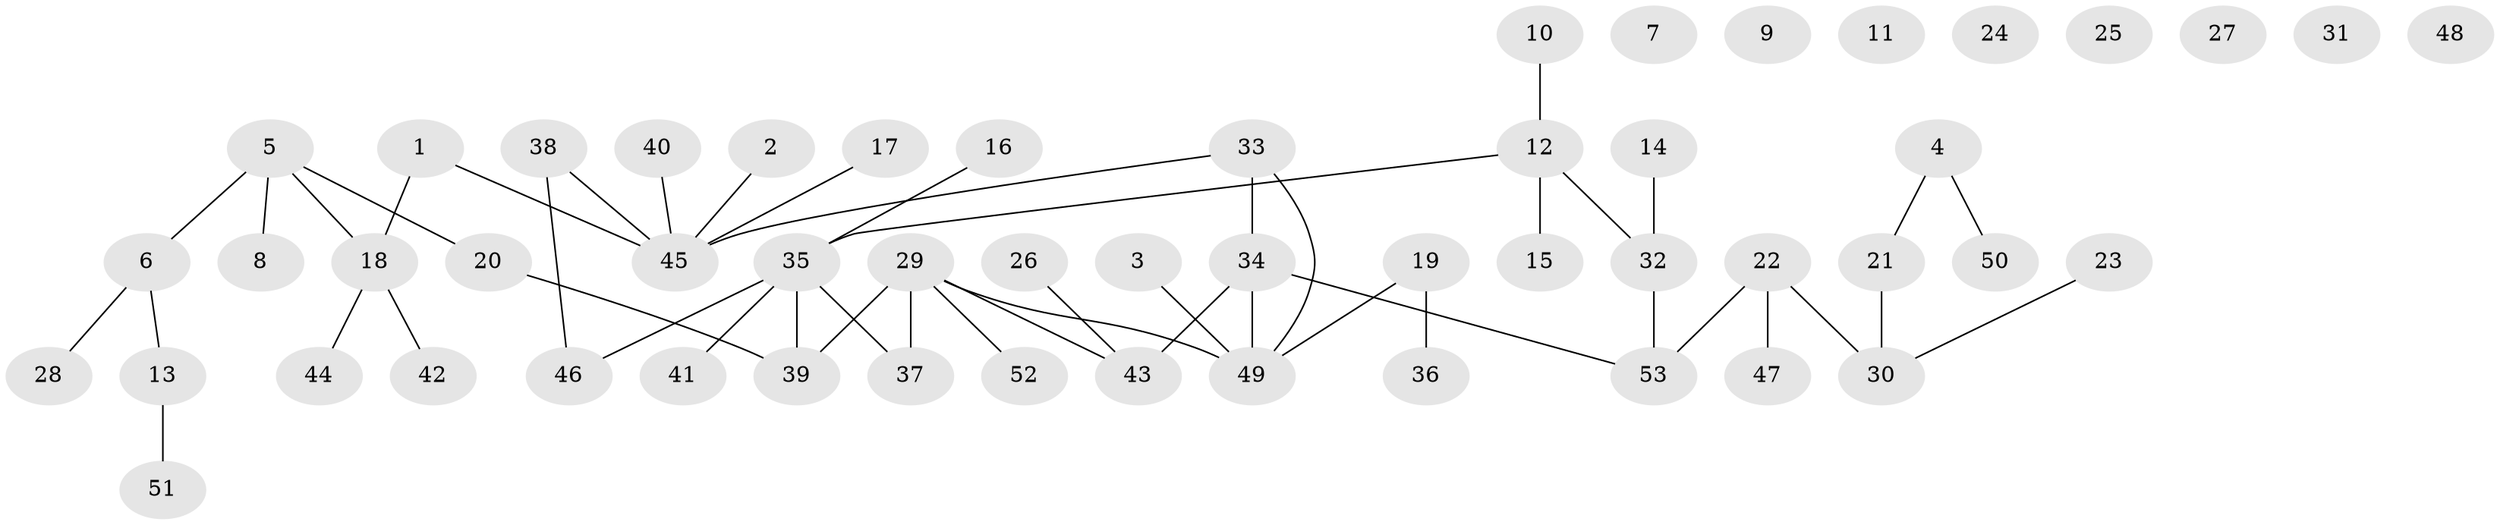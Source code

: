 // Generated by graph-tools (version 1.1) at 2025/00/03/09/25 03:00:52]
// undirected, 53 vertices, 50 edges
graph export_dot {
graph [start="1"]
  node [color=gray90,style=filled];
  1;
  2;
  3;
  4;
  5;
  6;
  7;
  8;
  9;
  10;
  11;
  12;
  13;
  14;
  15;
  16;
  17;
  18;
  19;
  20;
  21;
  22;
  23;
  24;
  25;
  26;
  27;
  28;
  29;
  30;
  31;
  32;
  33;
  34;
  35;
  36;
  37;
  38;
  39;
  40;
  41;
  42;
  43;
  44;
  45;
  46;
  47;
  48;
  49;
  50;
  51;
  52;
  53;
  1 -- 18;
  1 -- 45;
  2 -- 45;
  3 -- 49;
  4 -- 21;
  4 -- 50;
  5 -- 6;
  5 -- 8;
  5 -- 18;
  5 -- 20;
  6 -- 13;
  6 -- 28;
  10 -- 12;
  12 -- 15;
  12 -- 32;
  12 -- 35;
  13 -- 51;
  14 -- 32;
  16 -- 35;
  17 -- 45;
  18 -- 42;
  18 -- 44;
  19 -- 36;
  19 -- 49;
  20 -- 39;
  21 -- 30;
  22 -- 30;
  22 -- 47;
  22 -- 53;
  23 -- 30;
  26 -- 43;
  29 -- 37;
  29 -- 39;
  29 -- 43;
  29 -- 49;
  29 -- 52;
  32 -- 53;
  33 -- 34;
  33 -- 45;
  33 -- 49;
  34 -- 43;
  34 -- 49;
  34 -- 53;
  35 -- 37;
  35 -- 39;
  35 -- 41;
  35 -- 46;
  38 -- 45;
  38 -- 46;
  40 -- 45;
}
